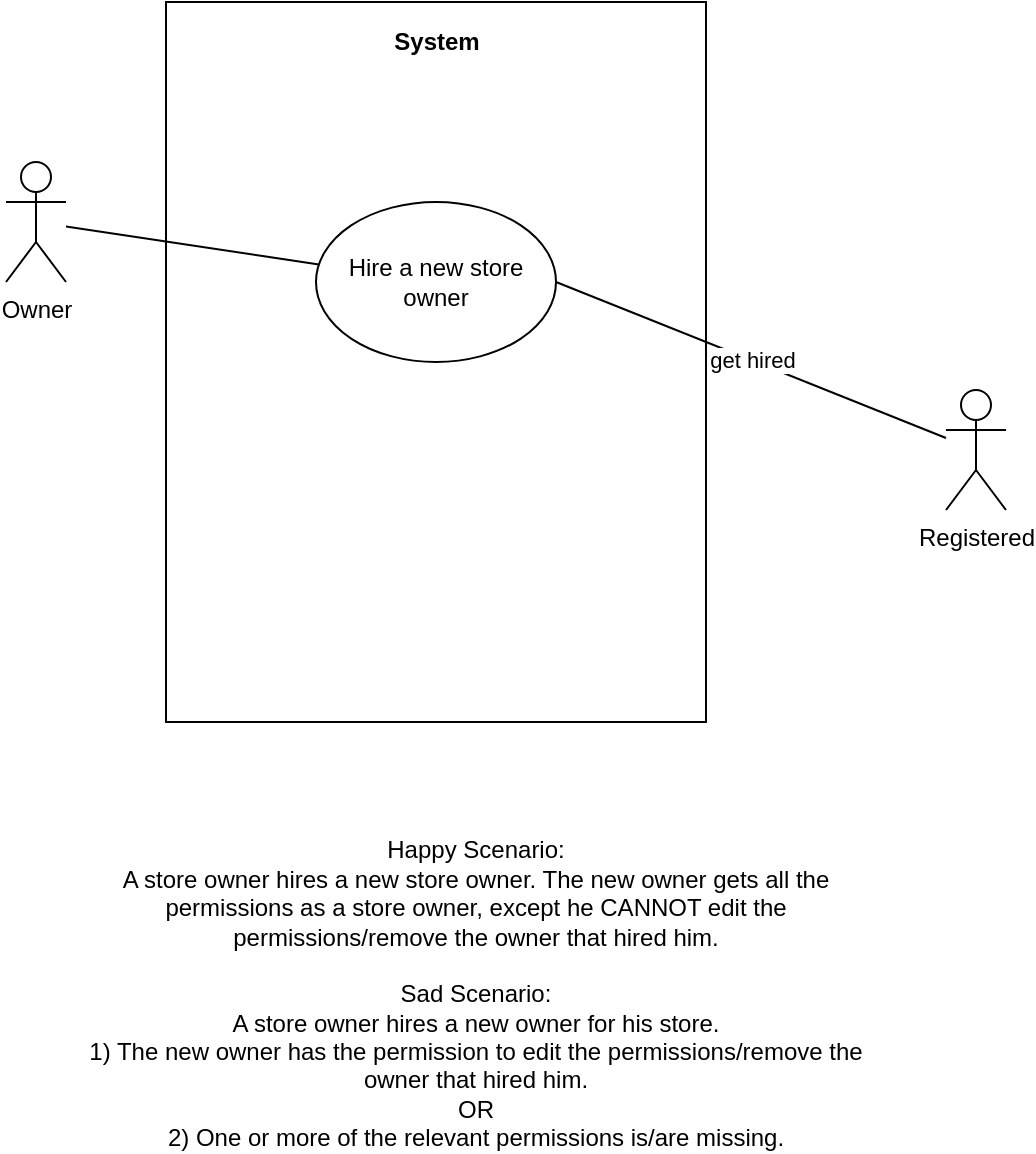 <mxfile version="14.5.10" type="device"><diagram id="t7k0VjMkH1-JgPY8LBvS" name="Page-1"><mxGraphModel dx="1079" dy="794" grid="1" gridSize="10" guides="1" tooltips="1" connect="1" arrows="1" fold="1" page="1" pageScale="1" pageWidth="583" pageHeight="827" math="0" shadow="0"><root><mxCell id="0"/><mxCell id="1" parent="0"/><mxCell id="E_jCdWUFwW3_XZetJl6u-1" value="" style="rounded=0;whiteSpace=wrap;html=1;" parent="1" vertex="1"><mxGeometry x="720" y="54" width="270" height="360" as="geometry"/></mxCell><mxCell id="E_jCdWUFwW3_XZetJl6u-3" value="Owner" style="shape=umlActor;verticalLabelPosition=bottom;verticalAlign=top;html=1;outlineConnect=0;" parent="1" vertex="1"><mxGeometry x="640" y="134" width="30" height="60" as="geometry"/></mxCell><mxCell id="E_jCdWUFwW3_XZetJl6u-4" value="Registered" style="shape=umlActor;verticalLabelPosition=bottom;verticalAlign=top;html=1;outlineConnect=0;" parent="1" vertex="1"><mxGeometry x="1110" y="248" width="30" height="60" as="geometry"/></mxCell><mxCell id="E_jCdWUFwW3_XZetJl6u-5" value="Hire a new store owner" style="ellipse;whiteSpace=wrap;html=1;" parent="1" vertex="1"><mxGeometry x="795" y="154" width="120" height="80" as="geometry"/></mxCell><mxCell id="E_jCdWUFwW3_XZetJl6u-6" value="" style="endArrow=none;html=1;" parent="1" source="E_jCdWUFwW3_XZetJl6u-3" target="E_jCdWUFwW3_XZetJl6u-5" edge="1"><mxGeometry width="50" height="50" relative="1" as="geometry"><mxPoint x="920" y="324" as="sourcePoint"/><mxPoint x="970" y="274" as="targetPoint"/></mxGeometry></mxCell><mxCell id="E_jCdWUFwW3_XZetJl6u-7" value="get hired" style="endArrow=none;html=1;entryX=1;entryY=0.5;entryDx=0;entryDy=0;" parent="1" source="E_jCdWUFwW3_XZetJl6u-4" target="E_jCdWUFwW3_XZetJl6u-5" edge="1"><mxGeometry width="50" height="50" relative="1" as="geometry"><mxPoint x="920" y="324" as="sourcePoint"/><mxPoint x="970" y="274" as="targetPoint"/></mxGeometry></mxCell><mxCell id="qFhdcRowbpBMaDtA5GgS-1" value="&lt;b&gt;System&lt;/b&gt;" style="text;html=1;align=center;verticalAlign=middle;resizable=0;points=[];autosize=1;" parent="1" vertex="1"><mxGeometry x="824.999" y="63.997" width="60" height="20" as="geometry"/></mxCell><mxCell id="dp1PAa0Z05HAA6iTPtcE-1" value="Happy Scenario:&lt;br&gt;A store owner hires a new store owner. The new owner gets all the permissions as a store owner, except he CANNOT edit the permissions/remove the owner that hired him.&lt;br&gt;&lt;br&gt;Sad Scenario:&lt;br&gt;A store owner hires a new owner for his store.&lt;br&gt;1) The new owner has the permission to edit the permissions/remove the owner that hired him.&lt;br&gt;OR&lt;br&gt;2) One or more of the relevant permissions is/are missing." style="text;html=1;strokeColor=none;fillColor=none;align=center;verticalAlign=middle;whiteSpace=wrap;rounded=0;" vertex="1" parent="1"><mxGeometry x="670" y="540" width="410" height="20" as="geometry"/></mxCell></root></mxGraphModel></diagram></mxfile>